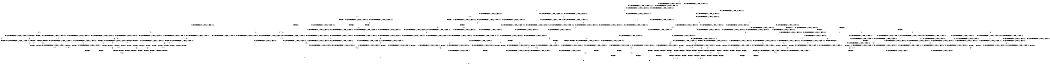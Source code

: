 digraph BCG {
size = "7, 10.5";
center = TRUE;
node [shape = circle];
0 [peripheries = 2];
0 -> 1 [label = "EX !0 !ATOMIC_EXCH_BRANCH (1, +1, TRUE, +0, 3, TRUE) !:0:1:2:"];
0 -> 2 [label = "EX !1 !ATOMIC_EXCH_BRANCH (1, +1, TRUE, +1, 1, FALSE) !:0:1:2:"];
0 -> 3 [label = "EX !2 !ATOMIC_EXCH_BRANCH (1, +0, TRUE, +0, 1, TRUE) !:0:1:2:"];
0 -> 4 [label = "EX !0 !ATOMIC_EXCH_BRANCH (1, +1, TRUE, +0, 3, TRUE) !:0:1:2:"];
1 -> 5 [label = "EX !2 !ATOMIC_EXCH_BRANCH (1, +0, TRUE, +0, 1, FALSE) !:0:1:2:"];
2 -> 6 [label = "EX !0 !ATOMIC_EXCH_BRANCH (1, +1, TRUE, +0, 3, FALSE) !:0:1:2:"];
2 -> 7 [label = "TERMINATE !1"];
2 -> 8 [label = "EX !2 !ATOMIC_EXCH_BRANCH (1, +0, TRUE, +0, 1, FALSE) !:0:1:2:"];
2 -> 9 [label = "EX !0 !ATOMIC_EXCH_BRANCH (1, +1, TRUE, +0, 3, FALSE) !:0:1:2:"];
3 -> 10 [label = "EX !0 !ATOMIC_EXCH_BRANCH (1, +1, TRUE, +0, 3, TRUE) !:0:1:2:"];
3 -> 11 [label = "EX !1 !ATOMIC_EXCH_BRANCH (1, +1, TRUE, +1, 1, FALSE) !:0:1:2:"];
3 -> 12 [label = "EX !0 !ATOMIC_EXCH_BRANCH (1, +1, TRUE, +0, 3, TRUE) !:0:1:2:"];
3 -> 3 [label = "EX !2 !ATOMIC_EXCH_BRANCH (1, +0, TRUE, +0, 1, TRUE) !:0:1:2:"];
4 -> 5 [label = "EX !2 !ATOMIC_EXCH_BRANCH (1, +0, TRUE, +0, 1, FALSE) !:0:1:2:"];
4 -> 13 [label = "TERMINATE !0"];
4 -> 14 [label = "EX !1 !ATOMIC_EXCH_BRANCH (1, +1, TRUE, +1, 1, TRUE) !:0:1:2:"];
4 -> 15 [label = "EX !2 !ATOMIC_EXCH_BRANCH (1, +0, TRUE, +0, 1, FALSE) !:0:1:2:"];
5 -> 16 [label = "EX !1 !ATOMIC_EXCH_BRANCH (1, +1, TRUE, +1, 1, FALSE) !:0:1:2:"];
6 -> 17 [label = "EX !0 !ATOMIC_EXCH_BRANCH (1, +0, FALSE, +1, 1, TRUE) !:0:1:2:"];
7 -> 18 [label = "EX !0 !ATOMIC_EXCH_BRANCH (1, +1, TRUE, +0, 3, FALSE) !:0:2:"];
7 -> 19 [label = "EX !2 !ATOMIC_EXCH_BRANCH (1, +0, TRUE, +0, 1, FALSE) !:0:2:"];
7 -> 20 [label = "EX !0 !ATOMIC_EXCH_BRANCH (1, +1, TRUE, +0, 3, FALSE) !:0:2:"];
8 -> 16 [label = "EX !0 !ATOMIC_EXCH_BRANCH (1, +1, TRUE, +0, 3, TRUE) !:0:1:2:"];
8 -> 21 [label = "TERMINATE !1"];
8 -> 22 [label = "TERMINATE !2"];
8 -> 23 [label = "EX !0 !ATOMIC_EXCH_BRANCH (1, +1, TRUE, +0, 3, TRUE) !:0:1:2:"];
9 -> 17 [label = "EX !0 !ATOMIC_EXCH_BRANCH (1, +0, FALSE, +1, 1, TRUE) !:0:1:2:"];
9 -> 24 [label = "TERMINATE !1"];
9 -> 25 [label = "EX !2 !ATOMIC_EXCH_BRANCH (1, +0, TRUE, +0, 1, FALSE) !:0:1:2:"];
9 -> 26 [label = "EX !0 !ATOMIC_EXCH_BRANCH (1, +0, FALSE, +1, 1, TRUE) !:0:1:2:"];
10 -> 5 [label = "EX !2 !ATOMIC_EXCH_BRANCH (1, +0, TRUE, +0, 1, FALSE) !:0:1:2:"];
11 -> 27 [label = "EX !2 !ATOMIC_EXCH_BRANCH (1, +0, TRUE, +0, 1, FALSE) !:0:1:2:"];
11 -> 28 [label = "TERMINATE !1"];
11 -> 29 [label = "EX !0 !ATOMIC_EXCH_BRANCH (1, +1, TRUE, +0, 3, FALSE) !:0:1:2:"];
11 -> 8 [label = "EX !2 !ATOMIC_EXCH_BRANCH (1, +0, TRUE, +0, 1, FALSE) !:0:1:2:"];
12 -> 5 [label = "EX !2 !ATOMIC_EXCH_BRANCH (1, +0, TRUE, +0, 1, FALSE) !:0:1:2:"];
12 -> 30 [label = "TERMINATE !0"];
12 -> 31 [label = "EX !1 !ATOMIC_EXCH_BRANCH (1, +1, TRUE, +1, 1, TRUE) !:0:1:2:"];
12 -> 15 [label = "EX !2 !ATOMIC_EXCH_BRANCH (1, +0, TRUE, +0, 1, FALSE) !:0:1:2:"];
13 -> 32 [label = "EX !2 !ATOMIC_EXCH_BRANCH (1, +0, TRUE, +0, 1, FALSE) !:1:2:"];
13 -> 33 [label = "EX !1 !ATOMIC_EXCH_BRANCH (1, +1, TRUE, +1, 1, TRUE) !:1:2:"];
13 -> 34 [label = "EX !2 !ATOMIC_EXCH_BRANCH (1, +0, TRUE, +0, 1, FALSE) !:1:2:"];
14 -> 35 [label = "EX !2 !ATOMIC_EXCH_BRANCH (1, +0, TRUE, +0, 1, FALSE) !:0:1:2:"];
14 -> 36 [label = "TERMINATE !0"];
14 -> 37 [label = "EX !2 !ATOMIC_EXCH_BRANCH (1, +0, TRUE, +0, 1, FALSE) !:0:1:2:"];
14 -> 14 [label = "EX !1 !ATOMIC_EXCH_BRANCH (1, +1, TRUE, +1, 1, TRUE) !:0:1:2:"];
15 -> 16 [label = "EX !1 !ATOMIC_EXCH_BRANCH (1, +1, TRUE, +1, 1, FALSE) !:0:1:2:"];
15 -> 38 [label = "TERMINATE !2"];
15 -> 39 [label = "TERMINATE !0"];
15 -> 23 [label = "EX !1 !ATOMIC_EXCH_BRANCH (1, +1, TRUE, +1, 1, FALSE) !:0:1:2:"];
16 -> 40 [label = "TERMINATE !0"];
17 -> 41 [label = "EX !2 !ATOMIC_EXCH_BRANCH (1, +0, TRUE, +0, 1, FALSE) !:0:1:2:"];
18 -> 42 [label = "EX !0 !ATOMIC_EXCH_BRANCH (1, +0, FALSE, +1, 1, TRUE) !:0:2:"];
19 -> 43 [label = "EX !0 !ATOMIC_EXCH_BRANCH (1, +1, TRUE, +0, 3, TRUE) !:0:2:"];
19 -> 44 [label = "TERMINATE !2"];
19 -> 45 [label = "EX !0 !ATOMIC_EXCH_BRANCH (1, +1, TRUE, +0, 3, TRUE) !:0:2:"];
20 -> 42 [label = "EX !0 !ATOMIC_EXCH_BRANCH (1, +0, FALSE, +1, 1, TRUE) !:0:2:"];
20 -> 46 [label = "EX !2 !ATOMIC_EXCH_BRANCH (1, +0, TRUE, +0, 1, FALSE) !:0:2:"];
20 -> 47 [label = "EX !0 !ATOMIC_EXCH_BRANCH (1, +0, FALSE, +1, 1, TRUE) !:0:2:"];
21 -> 43 [label = "EX !0 !ATOMIC_EXCH_BRANCH (1, +1, TRUE, +0, 3, TRUE) !:0:2:"];
21 -> 44 [label = "TERMINATE !2"];
21 -> 45 [label = "EX !0 !ATOMIC_EXCH_BRANCH (1, +1, TRUE, +0, 3, TRUE) !:0:2:"];
22 -> 48 [label = "EX !0 !ATOMIC_EXCH_BRANCH (1, +1, TRUE, +0, 3, TRUE) !:0:1:"];
22 -> 44 [label = "TERMINATE !1"];
22 -> 49 [label = "EX !0 !ATOMIC_EXCH_BRANCH (1, +1, TRUE, +0, 3, TRUE) !:0:1:"];
23 -> 40 [label = "TERMINATE !0"];
23 -> 50 [label = "TERMINATE !1"];
23 -> 51 [label = "TERMINATE !2"];
23 -> 52 [label = "TERMINATE !0"];
24 -> 42 [label = "EX !0 !ATOMIC_EXCH_BRANCH (1, +0, FALSE, +1, 1, TRUE) !:0:2:"];
24 -> 46 [label = "EX !2 !ATOMIC_EXCH_BRANCH (1, +0, TRUE, +0, 1, FALSE) !:0:2:"];
24 -> 47 [label = "EX !0 !ATOMIC_EXCH_BRANCH (1, +0, FALSE, +1, 1, TRUE) !:0:2:"];
25 -> 53 [label = "EX !0 !ATOMIC_EXCH_BRANCH (1, +0, FALSE, +1, 1, FALSE) !:0:1:2:"];
25 -> 54 [label = "TERMINATE !1"];
25 -> 55 [label = "TERMINATE !2"];
25 -> 56 [label = "EX !0 !ATOMIC_EXCH_BRANCH (1, +0, FALSE, +1, 1, FALSE) !:0:1:2:"];
26 -> 41 [label = "EX !2 !ATOMIC_EXCH_BRANCH (1, +0, TRUE, +0, 1, FALSE) !:0:1:2:"];
26 -> 57 [label = "TERMINATE !1"];
26 -> 58 [label = "EX !2 !ATOMIC_EXCH_BRANCH (1, +0, TRUE, +0, 1, FALSE) !:0:1:2:"];
26 -> 9 [label = "EX !0 !ATOMIC_EXCH_BRANCH (1, +1, TRUE, +0, 3, FALSE) !:0:1:2:"];
27 -> 16 [label = "EX !0 !ATOMIC_EXCH_BRANCH (1, +1, TRUE, +0, 3, TRUE) !:0:1:2:"];
28 -> 59 [label = "EX !2 !ATOMIC_EXCH_BRANCH (1, +0, TRUE, +0, 1, FALSE) !:0:2:"];
28 -> 60 [label = "EX !0 !ATOMIC_EXCH_BRANCH (1, +1, TRUE, +0, 3, FALSE) !:0:2:"];
28 -> 19 [label = "EX !2 !ATOMIC_EXCH_BRANCH (1, +0, TRUE, +0, 1, FALSE) !:0:2:"];
29 -> 61 [label = "EX !0 !ATOMIC_EXCH_BRANCH (1, +0, FALSE, +1, 1, TRUE) !:0:1:2:"];
29 -> 62 [label = "TERMINATE !1"];
29 -> 25 [label = "EX !2 !ATOMIC_EXCH_BRANCH (1, +0, TRUE, +0, 1, FALSE) !:0:1:2:"];
29 -> 63 [label = "EX !0 !ATOMIC_EXCH_BRANCH (1, +0, FALSE, +1, 1, TRUE) !:0:1:2:"];
30 -> 32 [label = "EX !2 !ATOMIC_EXCH_BRANCH (1, +0, TRUE, +0, 1, FALSE) !:1:2:"];
30 -> 64 [label = "EX !1 !ATOMIC_EXCH_BRANCH (1, +1, TRUE, +1, 1, TRUE) !:1:2:"];
30 -> 34 [label = "EX !2 !ATOMIC_EXCH_BRANCH (1, +0, TRUE, +0, 1, FALSE) !:1:2:"];
31 -> 35 [label = "EX !2 !ATOMIC_EXCH_BRANCH (1, +0, TRUE, +0, 1, FALSE) !:0:1:2:"];
31 -> 65 [label = "TERMINATE !0"];
31 -> 37 [label = "EX !2 !ATOMIC_EXCH_BRANCH (1, +0, TRUE, +0, 1, FALSE) !:0:1:2:"];
31 -> 31 [label = "EX !1 !ATOMIC_EXCH_BRANCH (1, +1, TRUE, +1, 1, TRUE) !:0:1:2:"];
32 -> 66 [label = "EX !1 !ATOMIC_EXCH_BRANCH (1, +1, TRUE, +1, 1, FALSE) !:1:2:"];
33 -> 67 [label = "EX !2 !ATOMIC_EXCH_BRANCH (1, +0, TRUE, +0, 1, FALSE) !:1:2:"];
33 -> 68 [label = "EX !2 !ATOMIC_EXCH_BRANCH (1, +0, TRUE, +0, 1, FALSE) !:1:2:"];
33 -> 33 [label = "EX !1 !ATOMIC_EXCH_BRANCH (1, +1, TRUE, +1, 1, TRUE) !:1:2:"];
34 -> 66 [label = "EX !1 !ATOMIC_EXCH_BRANCH (1, +1, TRUE, +1, 1, FALSE) !:1:2:"];
34 -> 69 [label = "TERMINATE !2"];
34 -> 70 [label = "EX !1 !ATOMIC_EXCH_BRANCH (1, +1, TRUE, +1, 1, FALSE) !:1:2:"];
35 -> 16 [label = "EX !1 !ATOMIC_EXCH_BRANCH (1, +1, TRUE, +1, 1, FALSE) !:0:1:2:"];
36 -> 71 [label = "EX !1 !ATOMIC_EXCH_BRANCH (1, +1, TRUE, +1, 1, TRUE) !:1:2:"];
36 -> 68 [label = "EX !2 !ATOMIC_EXCH_BRANCH (1, +0, TRUE, +0, 1, FALSE) !:1:2:"];
36 -> 33 [label = "EX !1 !ATOMIC_EXCH_BRANCH (1, +1, TRUE, +1, 1, TRUE) !:1:2:"];
37 -> 16 [label = "EX !1 !ATOMIC_EXCH_BRANCH (1, +1, TRUE, +1, 1, FALSE) !:0:1:2:"];
37 -> 72 [label = "TERMINATE !2"];
37 -> 73 [label = "TERMINATE !0"];
37 -> 23 [label = "EX !1 !ATOMIC_EXCH_BRANCH (1, +1, TRUE, +1, 1, FALSE) !:0:1:2:"];
38 -> 48 [label = "EX !1 !ATOMIC_EXCH_BRANCH (1, +1, TRUE, +1, 1, FALSE) !:0:1:"];
38 -> 69 [label = "TERMINATE !0"];
38 -> 49 [label = "EX !1 !ATOMIC_EXCH_BRANCH (1, +1, TRUE, +1, 1, FALSE) !:0:1:"];
39 -> 66 [label = "EX !1 !ATOMIC_EXCH_BRANCH (1, +1, TRUE, +1, 1, FALSE) !:1:2:"];
39 -> 69 [label = "TERMINATE !2"];
39 -> 70 [label = "EX !1 !ATOMIC_EXCH_BRANCH (1, +1, TRUE, +1, 1, FALSE) !:1:2:"];
40 -> 74 [label = "TERMINATE !2"];
41 -> 16 [label = "EX !0 !ATOMIC_EXCH_BRANCH (1, +1, TRUE, +0, 3, TRUE) !:0:1:2:"];
42 -> 75 [label = "EX !2 !ATOMIC_EXCH_BRANCH (1, +0, TRUE, +0, 1, FALSE) !:0:2:"];
43 -> 76 [label = "TERMINATE !0"];
44 -> 77 [label = "EX !0 !ATOMIC_EXCH_BRANCH (1, +1, TRUE, +0, 3, TRUE) !:0:"];
44 -> 78 [label = "EX !0 !ATOMIC_EXCH_BRANCH (1, +1, TRUE, +0, 3, TRUE) !:0:"];
45 -> 76 [label = "TERMINATE !0"];
45 -> 79 [label = "TERMINATE !2"];
45 -> 80 [label = "TERMINATE !0"];
46 -> 81 [label = "EX !0 !ATOMIC_EXCH_BRANCH (1, +0, FALSE, +1, 1, FALSE) !:0:2:"];
46 -> 82 [label = "TERMINATE !2"];
46 -> 83 [label = "EX !0 !ATOMIC_EXCH_BRANCH (1, +0, FALSE, +1, 1, FALSE) !:0:2:"];
47 -> 75 [label = "EX !2 !ATOMIC_EXCH_BRANCH (1, +0, TRUE, +0, 1, FALSE) !:0:2:"];
47 -> 84 [label = "EX !2 !ATOMIC_EXCH_BRANCH (1, +0, TRUE, +0, 1, FALSE) !:0:2:"];
47 -> 20 [label = "EX !0 !ATOMIC_EXCH_BRANCH (1, +1, TRUE, +0, 3, FALSE) !:0:2:"];
48 -> 74 [label = "TERMINATE !0"];
49 -> 74 [label = "TERMINATE !0"];
49 -> 79 [label = "TERMINATE !1"];
49 -> 85 [label = "TERMINATE !0"];
50 -> 76 [label = "TERMINATE !0"];
50 -> 79 [label = "TERMINATE !2"];
50 -> 80 [label = "TERMINATE !0"];
51 -> 74 [label = "TERMINATE !0"];
51 -> 79 [label = "TERMINATE !1"];
51 -> 85 [label = "TERMINATE !0"];
52 -> 74 [label = "TERMINATE !2"];
52 -> 80 [label = "TERMINATE !1"];
52 -> 85 [label = "TERMINATE !2"];
53 -> 86 [label = "TERMINATE !0"];
54 -> 81 [label = "EX !0 !ATOMIC_EXCH_BRANCH (1, +0, FALSE, +1, 1, FALSE) !:0:2:"];
54 -> 82 [label = "TERMINATE !2"];
54 -> 83 [label = "EX !0 !ATOMIC_EXCH_BRANCH (1, +0, FALSE, +1, 1, FALSE) !:0:2:"];
55 -> 87 [label = "EX !0 !ATOMIC_EXCH_BRANCH (1, +0, FALSE, +1, 1, FALSE) !:0:1:"];
55 -> 82 [label = "TERMINATE !1"];
55 -> 88 [label = "EX !0 !ATOMIC_EXCH_BRANCH (1, +0, FALSE, +1, 1, FALSE) !:0:1:"];
56 -> 86 [label = "TERMINATE !0"];
56 -> 89 [label = "TERMINATE !1"];
56 -> 90 [label = "TERMINATE !2"];
56 -> 91 [label = "TERMINATE !0"];
57 -> 18 [label = "EX !0 !ATOMIC_EXCH_BRANCH (1, +1, TRUE, +0, 3, FALSE) !:0:2:"];
57 -> 84 [label = "EX !2 !ATOMIC_EXCH_BRANCH (1, +0, TRUE, +0, 1, FALSE) !:0:2:"];
57 -> 20 [label = "EX !0 !ATOMIC_EXCH_BRANCH (1, +1, TRUE, +0, 3, FALSE) !:0:2:"];
58 -> 16 [label = "EX !0 !ATOMIC_EXCH_BRANCH (1, +1, TRUE, +0, 3, TRUE) !:0:1:2:"];
58 -> 92 [label = "TERMINATE !1"];
58 -> 93 [label = "TERMINATE !2"];
58 -> 23 [label = "EX !0 !ATOMIC_EXCH_BRANCH (1, +1, TRUE, +0, 3, TRUE) !:0:1:2:"];
59 -> 43 [label = "EX !0 !ATOMIC_EXCH_BRANCH (1, +1, TRUE, +0, 3, TRUE) !:0:2:"];
60 -> 94 [label = "EX !0 !ATOMIC_EXCH_BRANCH (1, +0, FALSE, +1, 1, TRUE) !:0:2:"];
60 -> 46 [label = "EX !2 !ATOMIC_EXCH_BRANCH (1, +0, TRUE, +0, 1, FALSE) !:0:2:"];
60 -> 95 [label = "EX !0 !ATOMIC_EXCH_BRANCH (1, +0, FALSE, +1, 1, TRUE) !:0:2:"];
61 -> 41 [label = "EX !2 !ATOMIC_EXCH_BRANCH (1, +0, TRUE, +0, 1, FALSE) !:0:1:2:"];
62 -> 94 [label = "EX !0 !ATOMIC_EXCH_BRANCH (1, +0, FALSE, +1, 1, TRUE) !:0:2:"];
62 -> 46 [label = "EX !2 !ATOMIC_EXCH_BRANCH (1, +0, TRUE, +0, 1, FALSE) !:0:2:"];
62 -> 95 [label = "EX !0 !ATOMIC_EXCH_BRANCH (1, +0, FALSE, +1, 1, TRUE) !:0:2:"];
63 -> 41 [label = "EX !2 !ATOMIC_EXCH_BRANCH (1, +0, TRUE, +0, 1, FALSE) !:0:1:2:"];
63 -> 96 [label = "TERMINATE !1"];
63 -> 58 [label = "EX !2 !ATOMIC_EXCH_BRANCH (1, +0, TRUE, +0, 1, FALSE) !:0:1:2:"];
63 -> 29 [label = "EX !0 !ATOMIC_EXCH_BRANCH (1, +1, TRUE, +0, 3, FALSE) !:0:1:2:"];
64 -> 67 [label = "EX !2 !ATOMIC_EXCH_BRANCH (1, +0, TRUE, +0, 1, FALSE) !:1:2:"];
64 -> 68 [label = "EX !2 !ATOMIC_EXCH_BRANCH (1, +0, TRUE, +0, 1, FALSE) !:1:2:"];
64 -> 64 [label = "EX !1 !ATOMIC_EXCH_BRANCH (1, +1, TRUE, +1, 1, TRUE) !:1:2:"];
65 -> 97 [label = "EX !1 !ATOMIC_EXCH_BRANCH (1, +1, TRUE, +1, 1, TRUE) !:1:2:"];
65 -> 68 [label = "EX !2 !ATOMIC_EXCH_BRANCH (1, +0, TRUE, +0, 1, FALSE) !:1:2:"];
65 -> 64 [label = "EX !1 !ATOMIC_EXCH_BRANCH (1, +1, TRUE, +1, 1, TRUE) !:1:2:"];
66 -> 74 [label = "TERMINATE !2"];
67 -> 66 [label = "EX !1 !ATOMIC_EXCH_BRANCH (1, +1, TRUE, +1, 1, FALSE) !:1:2:"];
68 -> 66 [label = "EX !1 !ATOMIC_EXCH_BRANCH (1, +1, TRUE, +1, 1, FALSE) !:1:2:"];
68 -> 98 [label = "TERMINATE !2"];
68 -> 70 [label = "EX !1 !ATOMIC_EXCH_BRANCH (1, +1, TRUE, +1, 1, FALSE) !:1:2:"];
69 -> 99 [label = "EX !1 !ATOMIC_EXCH_BRANCH (1, +1, TRUE, +1, 1, FALSE) !:1:"];
69 -> 100 [label = "EX !1 !ATOMIC_EXCH_BRANCH (1, +1, TRUE, +1, 1, FALSE) !:1:"];
70 -> 74 [label = "TERMINATE !2"];
70 -> 80 [label = "TERMINATE !1"];
70 -> 85 [label = "TERMINATE !2"];
71 -> 67 [label = "EX !2 !ATOMIC_EXCH_BRANCH (1, +0, TRUE, +0, 1, FALSE) !:1:2:"];
72 -> 48 [label = "EX !1 !ATOMIC_EXCH_BRANCH (1, +1, TRUE, +1, 1, FALSE) !:0:1:"];
72 -> 98 [label = "TERMINATE !0"];
72 -> 49 [label = "EX !1 !ATOMIC_EXCH_BRANCH (1, +1, TRUE, +1, 1, FALSE) !:0:1:"];
73 -> 66 [label = "EX !1 !ATOMIC_EXCH_BRANCH (1, +1, TRUE, +1, 1, FALSE) !:1:2:"];
73 -> 98 [label = "TERMINATE !2"];
73 -> 70 [label = "EX !1 !ATOMIC_EXCH_BRANCH (1, +1, TRUE, +1, 1, FALSE) !:1:2:"];
74 -> 101 [label = "TERMINATE !1"];
75 -> 43 [label = "EX !0 !ATOMIC_EXCH_BRANCH (1, +1, TRUE, +0, 3, TRUE) !:0:2:"];
76 -> 101 [label = "TERMINATE !2"];
77 -> 101 [label = "TERMINATE !0"];
78 -> 101 [label = "TERMINATE !0"];
78 -> 102 [label = "TERMINATE !0"];
79 -> 101 [label = "TERMINATE !0"];
79 -> 102 [label = "TERMINATE !0"];
80 -> 101 [label = "TERMINATE !2"];
80 -> 102 [label = "TERMINATE !2"];
81 -> 103 [label = "TERMINATE !0"];
82 -> 104 [label = "EX !0 !ATOMIC_EXCH_BRANCH (1, +0, FALSE, +1, 1, FALSE) !:0:"];
82 -> 105 [label = "EX !0 !ATOMIC_EXCH_BRANCH (1, +0, FALSE, +1, 1, FALSE) !:0:"];
83 -> 103 [label = "TERMINATE !0"];
83 -> 106 [label = "TERMINATE !2"];
83 -> 107 [label = "TERMINATE !0"];
84 -> 43 [label = "EX !0 !ATOMIC_EXCH_BRANCH (1, +1, TRUE, +0, 3, TRUE) !:0:2:"];
84 -> 108 [label = "TERMINATE !2"];
84 -> 45 [label = "EX !0 !ATOMIC_EXCH_BRANCH (1, +1, TRUE, +0, 3, TRUE) !:0:2:"];
85 -> 101 [label = "TERMINATE !1"];
85 -> 102 [label = "TERMINATE !1"];
86 -> 109 [label = "TERMINATE !2"];
87 -> 109 [label = "TERMINATE !0"];
88 -> 109 [label = "TERMINATE !0"];
88 -> 106 [label = "TERMINATE !1"];
88 -> 110 [label = "TERMINATE !0"];
89 -> 103 [label = "TERMINATE !0"];
89 -> 106 [label = "TERMINATE !2"];
89 -> 107 [label = "TERMINATE !0"];
90 -> 109 [label = "TERMINATE !0"];
90 -> 106 [label = "TERMINATE !1"];
90 -> 110 [label = "TERMINATE !0"];
91 -> 109 [label = "TERMINATE !2"];
91 -> 107 [label = "TERMINATE !1"];
91 -> 110 [label = "TERMINATE !2"];
92 -> 43 [label = "EX !0 !ATOMIC_EXCH_BRANCH (1, +1, TRUE, +0, 3, TRUE) !:0:2:"];
92 -> 108 [label = "TERMINATE !2"];
92 -> 45 [label = "EX !0 !ATOMIC_EXCH_BRANCH (1, +1, TRUE, +0, 3, TRUE) !:0:2:"];
93 -> 48 [label = "EX !0 !ATOMIC_EXCH_BRANCH (1, +1, TRUE, +0, 3, TRUE) !:0:1:"];
93 -> 108 [label = "TERMINATE !1"];
93 -> 49 [label = "EX !0 !ATOMIC_EXCH_BRANCH (1, +1, TRUE, +0, 3, TRUE) !:0:1:"];
94 -> 75 [label = "EX !2 !ATOMIC_EXCH_BRANCH (1, +0, TRUE, +0, 1, FALSE) !:0:2:"];
95 -> 75 [label = "EX !2 !ATOMIC_EXCH_BRANCH (1, +0, TRUE, +0, 1, FALSE) !:0:2:"];
95 -> 84 [label = "EX !2 !ATOMIC_EXCH_BRANCH (1, +0, TRUE, +0, 1, FALSE) !:0:2:"];
95 -> 60 [label = "EX !0 !ATOMIC_EXCH_BRANCH (1, +1, TRUE, +0, 3, FALSE) !:0:2:"];
96 -> 111 [label = "EX !0 !ATOMIC_EXCH_BRANCH (1, +1, TRUE, +0, 3, FALSE) !:0:2:"];
96 -> 84 [label = "EX !2 !ATOMIC_EXCH_BRANCH (1, +0, TRUE, +0, 1, FALSE) !:0:2:"];
96 -> 60 [label = "EX !0 !ATOMIC_EXCH_BRANCH (1, +1, TRUE, +0, 3, FALSE) !:0:2:"];
97 -> 67 [label = "EX !2 !ATOMIC_EXCH_BRANCH (1, +0, TRUE, +0, 1, FALSE) !:1:2:"];
98 -> 99 [label = "EX !1 !ATOMIC_EXCH_BRANCH (1, +1, TRUE, +1, 1, FALSE) !:1:"];
98 -> 100 [label = "EX !1 !ATOMIC_EXCH_BRANCH (1, +1, TRUE, +1, 1, FALSE) !:1:"];
99 -> 101 [label = "TERMINATE !1"];
100 -> 101 [label = "TERMINATE !1"];
100 -> 102 [label = "TERMINATE !1"];
101 -> 112 [label = "exit"];
102 -> 112 [label = "exit"];
103 -> 113 [label = "TERMINATE !2"];
104 -> 113 [label = "TERMINATE !0"];
105 -> 113 [label = "TERMINATE !0"];
105 -> 114 [label = "TERMINATE !0"];
106 -> 113 [label = "TERMINATE !0"];
106 -> 114 [label = "TERMINATE !0"];
107 -> 113 [label = "TERMINATE !2"];
107 -> 114 [label = "TERMINATE !2"];
108 -> 77 [label = "EX !0 !ATOMIC_EXCH_BRANCH (1, +1, TRUE, +0, 3, TRUE) !:0:"];
108 -> 78 [label = "EX !0 !ATOMIC_EXCH_BRANCH (1, +1, TRUE, +0, 3, TRUE) !:0:"];
109 -> 113 [label = "TERMINATE !1"];
110 -> 113 [label = "TERMINATE !1"];
110 -> 114 [label = "TERMINATE !1"];
111 -> 94 [label = "EX !0 !ATOMIC_EXCH_BRANCH (1, +0, FALSE, +1, 1, TRUE) !:0:2:"];
113 -> 112 [label = "exit"];
114 -> 112 [label = "exit"];
}
